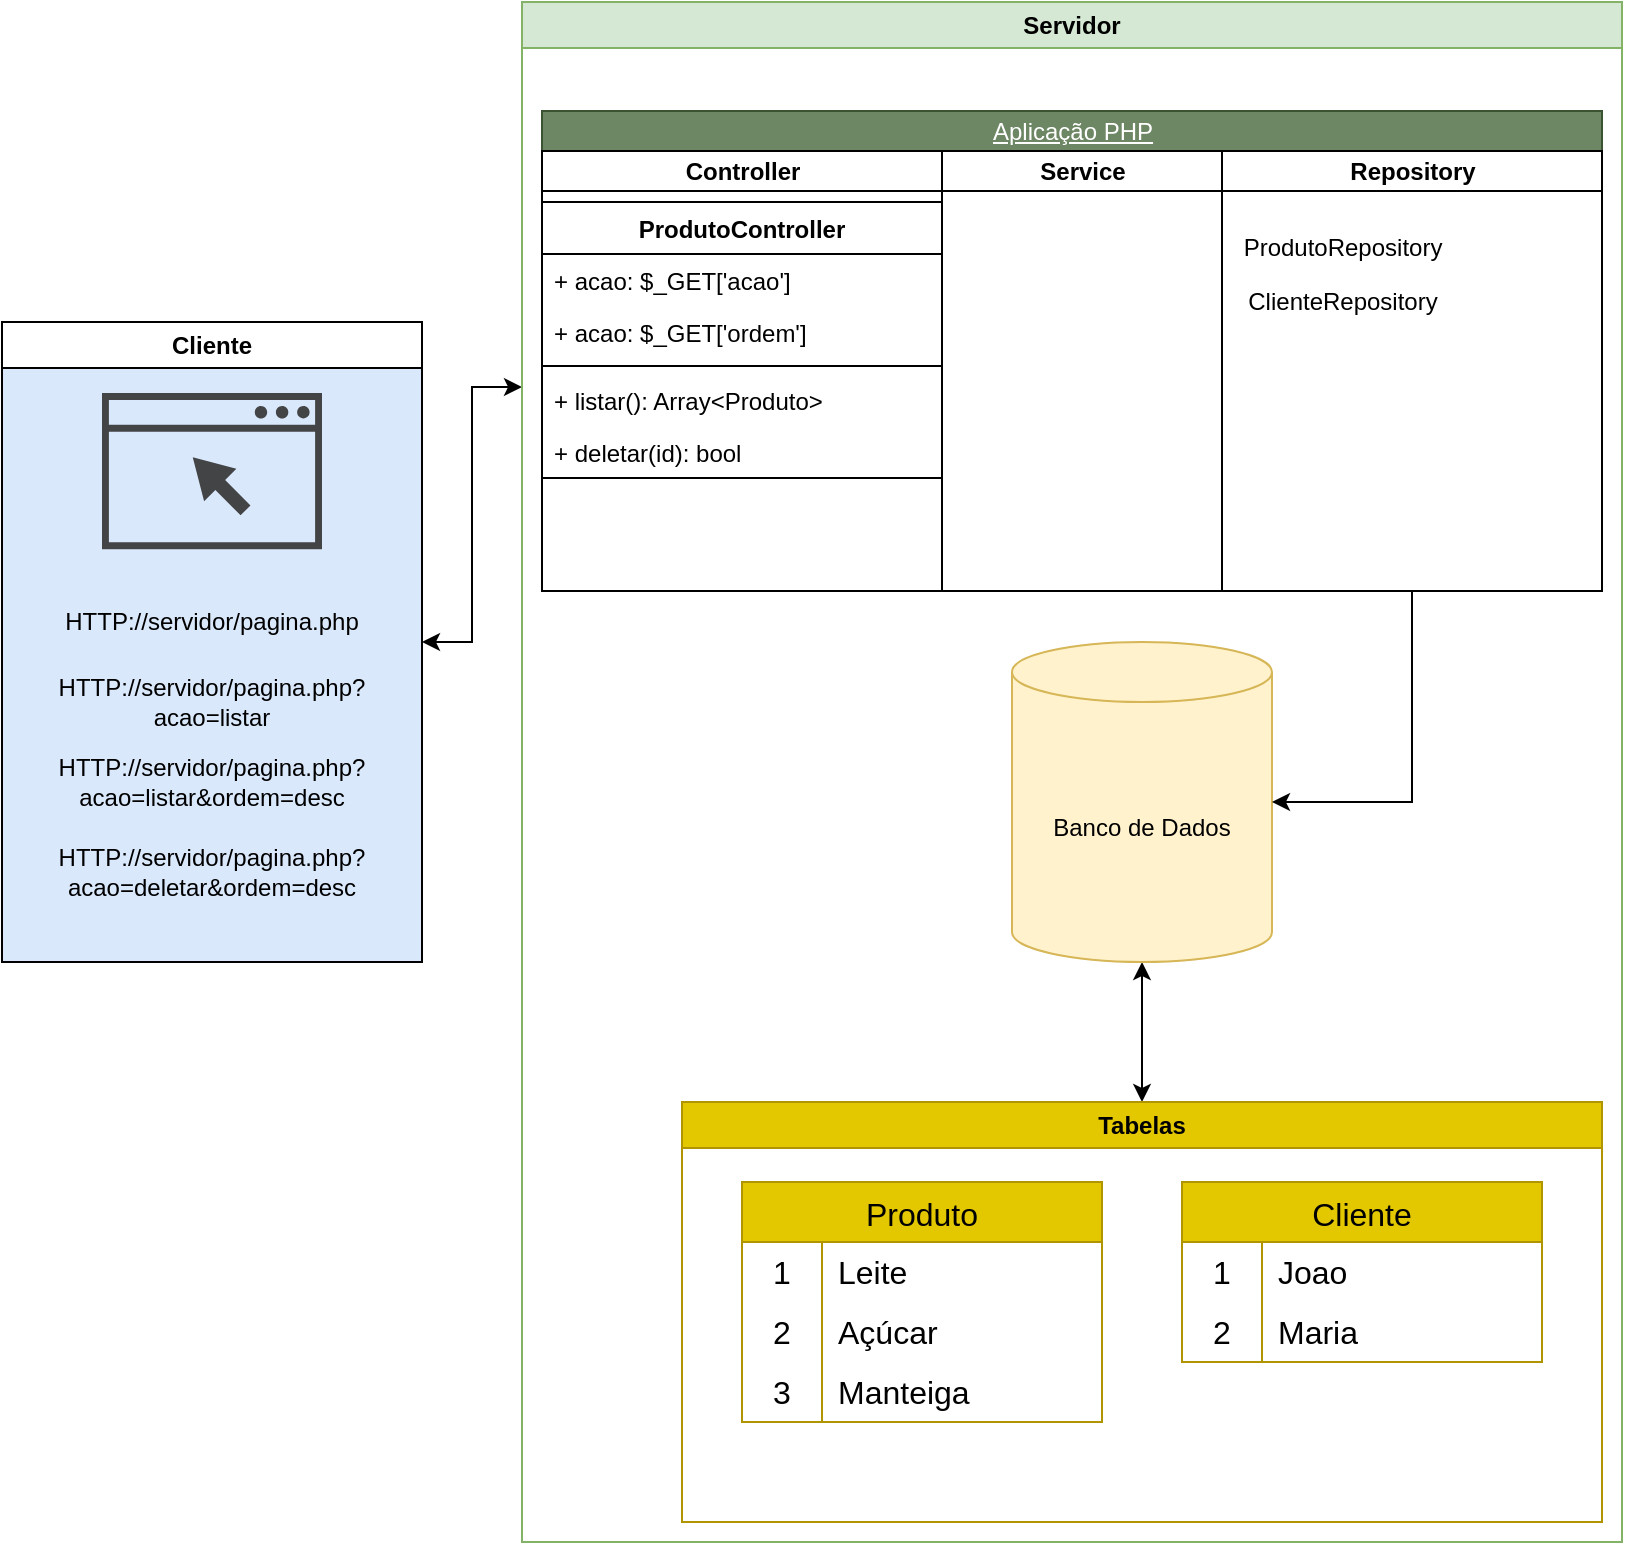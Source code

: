 <mxfile version="24.7.7">
  <diagram name="Página-1" id="OoKtn2yhAHGCvxIaA0fu">
    <mxGraphModel dx="1386" dy="791" grid="1" gridSize="10" guides="1" tooltips="1" connect="1" arrows="1" fold="1" page="1" pageScale="1" pageWidth="827" pageHeight="1169" math="0" shadow="0">
      <root>
        <mxCell id="0" />
        <mxCell id="1" parent="0" />
        <mxCell id="bM5Fr_s31sTt39xccMri-40" style="edgeStyle=orthogonalEdgeStyle;rounded=0;orthogonalLoop=1;jettySize=auto;html=1;entryX=0.5;entryY=0;entryDx=0;entryDy=0;startArrow=classic;startFill=1;" parent="1" source="bM5Fr_s31sTt39xccMri-1" target="bM5Fr_s31sTt39xccMri-38" edge="1">
          <mxGeometry relative="1" as="geometry" />
        </mxCell>
        <mxCell id="bM5Fr_s31sTt39xccMri-1" value="Banco de Dados" style="shape=cylinder3;whiteSpace=wrap;html=1;boundedLbl=1;backgroundOutline=1;size=15;fillColor=#fff2cc;strokeColor=#d6b656;" parent="1" vertex="1">
          <mxGeometry x="515" y="430" width="130" height="160" as="geometry" />
        </mxCell>
        <mxCell id="bM5Fr_s31sTt39xccMri-39" value="" style="group" parent="1" vertex="1" connectable="0">
          <mxGeometry x="350" y="660" width="460" height="210" as="geometry" />
        </mxCell>
        <mxCell id="bM5Fr_s31sTt39xccMri-18" value="Produto" style="shape=table;startSize=30;container=1;collapsible=0;childLayout=tableLayout;fixedRows=1;rowLines=0;fontStyle=0;strokeColor=#B09500;fontSize=16;fillColor=#e3c800;fontColor=#000000;" parent="bM5Fr_s31sTt39xccMri-39" vertex="1">
          <mxGeometry x="30" y="40" width="180" height="120" as="geometry" />
        </mxCell>
        <mxCell id="bM5Fr_s31sTt39xccMri-19" value="" style="shape=tableRow;horizontal=0;startSize=0;swimlaneHead=0;swimlaneBody=0;top=0;left=0;bottom=0;right=0;collapsible=0;dropTarget=0;fillColor=none;points=[[0,0.5],[1,0.5]];portConstraint=eastwest;strokeColor=inherit;fontSize=16;" parent="bM5Fr_s31sTt39xccMri-18" vertex="1">
          <mxGeometry y="30" width="180" height="30" as="geometry" />
        </mxCell>
        <mxCell id="bM5Fr_s31sTt39xccMri-20" value="1" style="shape=partialRectangle;html=1;whiteSpace=wrap;connectable=0;fillColor=none;top=0;left=0;bottom=0;right=0;overflow=hidden;pointerEvents=1;strokeColor=inherit;fontSize=16;" parent="bM5Fr_s31sTt39xccMri-19" vertex="1">
          <mxGeometry width="40" height="30" as="geometry">
            <mxRectangle width="40" height="30" as="alternateBounds" />
          </mxGeometry>
        </mxCell>
        <mxCell id="bM5Fr_s31sTt39xccMri-21" value="Leite" style="shape=partialRectangle;html=1;whiteSpace=wrap;connectable=0;fillColor=none;top=0;left=0;bottom=0;right=0;align=left;spacingLeft=6;overflow=hidden;strokeColor=inherit;fontSize=16;" parent="bM5Fr_s31sTt39xccMri-19" vertex="1">
          <mxGeometry x="40" width="140" height="30" as="geometry">
            <mxRectangle width="140" height="30" as="alternateBounds" />
          </mxGeometry>
        </mxCell>
        <mxCell id="bM5Fr_s31sTt39xccMri-22" value="" style="shape=tableRow;horizontal=0;startSize=0;swimlaneHead=0;swimlaneBody=0;top=0;left=0;bottom=0;right=0;collapsible=0;dropTarget=0;fillColor=none;points=[[0,0.5],[1,0.5]];portConstraint=eastwest;strokeColor=inherit;fontSize=16;" parent="bM5Fr_s31sTt39xccMri-18" vertex="1">
          <mxGeometry y="60" width="180" height="30" as="geometry" />
        </mxCell>
        <mxCell id="bM5Fr_s31sTt39xccMri-23" value="2" style="shape=partialRectangle;html=1;whiteSpace=wrap;connectable=0;fillColor=none;top=0;left=0;bottom=0;right=0;overflow=hidden;strokeColor=inherit;fontSize=16;" parent="bM5Fr_s31sTt39xccMri-22" vertex="1">
          <mxGeometry width="40" height="30" as="geometry">
            <mxRectangle width="40" height="30" as="alternateBounds" />
          </mxGeometry>
        </mxCell>
        <mxCell id="bM5Fr_s31sTt39xccMri-24" value="Açúcar" style="shape=partialRectangle;html=1;whiteSpace=wrap;connectable=0;fillColor=none;top=0;left=0;bottom=0;right=0;align=left;spacingLeft=6;overflow=hidden;strokeColor=inherit;fontSize=16;" parent="bM5Fr_s31sTt39xccMri-22" vertex="1">
          <mxGeometry x="40" width="140" height="30" as="geometry">
            <mxRectangle width="140" height="30" as="alternateBounds" />
          </mxGeometry>
        </mxCell>
        <mxCell id="bM5Fr_s31sTt39xccMri-25" value="" style="shape=tableRow;horizontal=0;startSize=0;swimlaneHead=0;swimlaneBody=0;top=0;left=0;bottom=0;right=0;collapsible=0;dropTarget=0;fillColor=none;points=[[0,0.5],[1,0.5]];portConstraint=eastwest;strokeColor=inherit;fontSize=16;" parent="bM5Fr_s31sTt39xccMri-18" vertex="1">
          <mxGeometry y="90" width="180" height="30" as="geometry" />
        </mxCell>
        <mxCell id="bM5Fr_s31sTt39xccMri-26" value="3" style="shape=partialRectangle;html=1;whiteSpace=wrap;connectable=0;fillColor=none;top=0;left=0;bottom=0;right=0;overflow=hidden;strokeColor=inherit;fontSize=16;" parent="bM5Fr_s31sTt39xccMri-25" vertex="1">
          <mxGeometry width="40" height="30" as="geometry">
            <mxRectangle width="40" height="30" as="alternateBounds" />
          </mxGeometry>
        </mxCell>
        <mxCell id="bM5Fr_s31sTt39xccMri-27" value="Manteiga" style="shape=partialRectangle;html=1;whiteSpace=wrap;connectable=0;fillColor=none;top=0;left=0;bottom=0;right=0;align=left;spacingLeft=6;overflow=hidden;strokeColor=inherit;fontSize=16;" parent="bM5Fr_s31sTt39xccMri-25" vertex="1">
          <mxGeometry x="40" width="140" height="30" as="geometry">
            <mxRectangle width="140" height="30" as="alternateBounds" />
          </mxGeometry>
        </mxCell>
        <mxCell id="bM5Fr_s31sTt39xccMri-28" value="Cliente" style="shape=table;startSize=30;container=1;collapsible=0;childLayout=tableLayout;fixedRows=1;rowLines=0;fontStyle=0;strokeColor=#B09500;fontSize=16;fillColor=#e3c800;fontColor=#000000;" parent="bM5Fr_s31sTt39xccMri-39" vertex="1">
          <mxGeometry x="250" y="40" width="180" height="90" as="geometry" />
        </mxCell>
        <mxCell id="bM5Fr_s31sTt39xccMri-29" value="" style="shape=tableRow;horizontal=0;startSize=0;swimlaneHead=0;swimlaneBody=0;top=0;left=0;bottom=0;right=0;collapsible=0;dropTarget=0;fillColor=none;points=[[0,0.5],[1,0.5]];portConstraint=eastwest;strokeColor=inherit;fontSize=16;" parent="bM5Fr_s31sTt39xccMri-28" vertex="1">
          <mxGeometry y="30" width="180" height="30" as="geometry" />
        </mxCell>
        <mxCell id="bM5Fr_s31sTt39xccMri-30" value="1" style="shape=partialRectangle;html=1;whiteSpace=wrap;connectable=0;fillColor=none;top=0;left=0;bottom=0;right=0;overflow=hidden;pointerEvents=1;strokeColor=inherit;fontSize=16;" parent="bM5Fr_s31sTt39xccMri-29" vertex="1">
          <mxGeometry width="40" height="30" as="geometry">
            <mxRectangle width="40" height="30" as="alternateBounds" />
          </mxGeometry>
        </mxCell>
        <mxCell id="bM5Fr_s31sTt39xccMri-31" value="Joao" style="shape=partialRectangle;html=1;whiteSpace=wrap;connectable=0;fillColor=none;top=0;left=0;bottom=0;right=0;align=left;spacingLeft=6;overflow=hidden;strokeColor=inherit;fontSize=16;" parent="bM5Fr_s31sTt39xccMri-29" vertex="1">
          <mxGeometry x="40" width="140" height="30" as="geometry">
            <mxRectangle width="140" height="30" as="alternateBounds" />
          </mxGeometry>
        </mxCell>
        <mxCell id="bM5Fr_s31sTt39xccMri-32" value="" style="shape=tableRow;horizontal=0;startSize=0;swimlaneHead=0;swimlaneBody=0;top=0;left=0;bottom=0;right=0;collapsible=0;dropTarget=0;fillColor=none;points=[[0,0.5],[1,0.5]];portConstraint=eastwest;strokeColor=inherit;fontSize=16;" parent="bM5Fr_s31sTt39xccMri-28" vertex="1">
          <mxGeometry y="60" width="180" height="30" as="geometry" />
        </mxCell>
        <mxCell id="bM5Fr_s31sTt39xccMri-33" value="2" style="shape=partialRectangle;html=1;whiteSpace=wrap;connectable=0;fillColor=none;top=0;left=0;bottom=0;right=0;overflow=hidden;strokeColor=inherit;fontSize=16;" parent="bM5Fr_s31sTt39xccMri-32" vertex="1">
          <mxGeometry width="40" height="30" as="geometry">
            <mxRectangle width="40" height="30" as="alternateBounds" />
          </mxGeometry>
        </mxCell>
        <mxCell id="bM5Fr_s31sTt39xccMri-34" value="Maria" style="shape=partialRectangle;html=1;whiteSpace=wrap;connectable=0;fillColor=none;top=0;left=0;bottom=0;right=0;align=left;spacingLeft=6;overflow=hidden;strokeColor=inherit;fontSize=16;" parent="bM5Fr_s31sTt39xccMri-32" vertex="1">
          <mxGeometry x="40" width="140" height="30" as="geometry">
            <mxRectangle width="140" height="30" as="alternateBounds" />
          </mxGeometry>
        </mxCell>
        <mxCell id="bM5Fr_s31sTt39xccMri-38" value="Tabelas" style="swimlane;whiteSpace=wrap;html=1;fillColor=#e3c800;fontColor=#000000;strokeColor=#B09500;" parent="bM5Fr_s31sTt39xccMri-39" vertex="1">
          <mxGeometry width="460" height="210" as="geometry" />
        </mxCell>
        <mxCell id="bM5Fr_s31sTt39xccMri-52" style="edgeStyle=orthogonalEdgeStyle;rounded=0;orthogonalLoop=1;jettySize=auto;html=1;entryX=0;entryY=0.25;entryDx=0;entryDy=0;startArrow=classic;startFill=1;" parent="1" source="bM5Fr_s31sTt39xccMri-50" target="bM5Fr_s31sTt39xccMri-51" edge="1">
          <mxGeometry relative="1" as="geometry" />
        </mxCell>
        <mxCell id="bM5Fr_s31sTt39xccMri-51" value="Servidor" style="swimlane;whiteSpace=wrap;html=1;fillColor=#d5e8d4;strokeColor=#82b366;" parent="1" vertex="1">
          <mxGeometry x="270" y="110" width="550" height="770" as="geometry" />
        </mxCell>
        <mxCell id="bM5Fr_s31sTt39xccMri-4" value="Aplicação PHP" style="swimlane;childLayout=stackLayout;resizeParent=1;resizeParentMax=0;startSize=20;html=1;fillColor=#6d8764;fontColor=#ffffff;strokeColor=#3A5431;fontStyle=4" parent="bM5Fr_s31sTt39xccMri-51" vertex="1">
          <mxGeometry x="10" y="54.53" width="530" height="240" as="geometry" />
        </mxCell>
        <mxCell id="bM5Fr_s31sTt39xccMri-5" value="Controller" style="swimlane;startSize=20;html=1;" parent="bM5Fr_s31sTt39xccMri-4" vertex="1">
          <mxGeometry y="20" width="200" height="220" as="geometry" />
        </mxCell>
        <mxCell id="bM5Fr_s31sTt39xccMri-61" value="ProdutoController" style="swimlane;fontStyle=1;align=center;verticalAlign=top;childLayout=stackLayout;horizontal=1;startSize=26;horizontalStack=0;resizeParent=1;resizeParentMax=0;resizeLast=0;collapsible=1;marginBottom=0;whiteSpace=wrap;html=1;" parent="bM5Fr_s31sTt39xccMri-5" vertex="1">
          <mxGeometry y="25.47" width="200" height="138" as="geometry" />
        </mxCell>
        <mxCell id="bM5Fr_s31sTt39xccMri-62" value="+ acao: $_GET[&#39;acao&#39;]" style="text;strokeColor=none;fillColor=none;align=left;verticalAlign=top;spacingLeft=4;spacingRight=4;overflow=hidden;rotatable=0;points=[[0,0.5],[1,0.5]];portConstraint=eastwest;whiteSpace=wrap;html=1;" parent="bM5Fr_s31sTt39xccMri-61" vertex="1">
          <mxGeometry y="26" width="200" height="26" as="geometry" />
        </mxCell>
        <mxCell id="bM5Fr_s31sTt39xccMri-66" value="+ acao: $_GET[&#39;ordem&#39;]" style="text;strokeColor=none;fillColor=none;align=left;verticalAlign=top;spacingLeft=4;spacingRight=4;overflow=hidden;rotatable=0;points=[[0,0.5],[1,0.5]];portConstraint=eastwest;whiteSpace=wrap;html=1;" parent="bM5Fr_s31sTt39xccMri-61" vertex="1">
          <mxGeometry y="52" width="200" height="26" as="geometry" />
        </mxCell>
        <mxCell id="bM5Fr_s31sTt39xccMri-63" value="" style="line;strokeWidth=1;fillColor=none;align=left;verticalAlign=middle;spacingTop=-1;spacingLeft=3;spacingRight=3;rotatable=0;labelPosition=right;points=[];portConstraint=eastwest;strokeColor=inherit;" parent="bM5Fr_s31sTt39xccMri-61" vertex="1">
          <mxGeometry y="78" width="200" height="8" as="geometry" />
        </mxCell>
        <mxCell id="bM5Fr_s31sTt39xccMri-64" value="+ listar(): Array&amp;lt;Produto&amp;gt;" style="text;strokeColor=none;fillColor=none;align=left;verticalAlign=top;spacingLeft=4;spacingRight=4;overflow=hidden;rotatable=0;points=[[0,0.5],[1,0.5]];portConstraint=eastwest;whiteSpace=wrap;html=1;" parent="bM5Fr_s31sTt39xccMri-61" vertex="1">
          <mxGeometry y="86" width="200" height="26" as="geometry" />
        </mxCell>
        <mxCell id="bM5Fr_s31sTt39xccMri-67" value="+ deletar(id): bool" style="text;strokeColor=none;fillColor=none;align=left;verticalAlign=top;spacingLeft=4;spacingRight=4;overflow=hidden;rotatable=0;points=[[0,0.5],[1,0.5]];portConstraint=eastwest;whiteSpace=wrap;html=1;" parent="bM5Fr_s31sTt39xccMri-61" vertex="1">
          <mxGeometry y="112" width="200" height="26" as="geometry" />
        </mxCell>
        <mxCell id="bM5Fr_s31sTt39xccMri-6" value="Service" style="swimlane;startSize=20;html=1;" parent="bM5Fr_s31sTt39xccMri-4" vertex="1">
          <mxGeometry x="200" y="20" width="140" height="220" as="geometry" />
        </mxCell>
        <mxCell id="bM5Fr_s31sTt39xccMri-7" value="Repository" style="swimlane;startSize=20;html=1;" parent="bM5Fr_s31sTt39xccMri-4" vertex="1">
          <mxGeometry x="340" y="20" width="190" height="220" as="geometry" />
        </mxCell>
        <mxCell id="bM5Fr_s31sTt39xccMri-15" value="ProdutoRepository" style="text;html=1;align=center;verticalAlign=middle;resizable=0;points=[];autosize=1;strokeColor=none;fillColor=none;" parent="bM5Fr_s31sTt39xccMri-7" vertex="1">
          <mxGeometry y="33.58" width="120" height="30" as="geometry" />
        </mxCell>
        <mxCell id="bM5Fr_s31sTt39xccMri-16" value="ClienteRepository" style="text;html=1;align=center;verticalAlign=middle;resizable=0;points=[];autosize=1;strokeColor=none;fillColor=none;" parent="bM5Fr_s31sTt39xccMri-7" vertex="1">
          <mxGeometry y="60" width="120" height="30" as="geometry" />
        </mxCell>
        <mxCell id="bM5Fr_s31sTt39xccMri-53" value="" style="group;fillColor=#dae8fc;strokeColor=#6c8ebf;" parent="1" vertex="1" connectable="0">
          <mxGeometry x="10" y="270" width="210" height="320" as="geometry" />
        </mxCell>
        <mxCell id="bM5Fr_s31sTt39xccMri-8" value="" style="sketch=0;pointerEvents=1;shadow=0;dashed=0;html=1;strokeColor=none;fillColor=#434445;aspect=fixed;labelPosition=center;verticalLabelPosition=bottom;verticalAlign=top;align=center;outlineConnect=0;shape=mxgraph.vvd.web_browser;" parent="bM5Fr_s31sTt39xccMri-53" vertex="1">
          <mxGeometry x="50" y="35.48" width="110" height="78.1" as="geometry" />
        </mxCell>
        <mxCell id="bM5Fr_s31sTt39xccMri-9" value="HTTP://servidor/pagina.php" style="text;html=1;align=center;verticalAlign=middle;whiteSpace=wrap;rounded=0;" parent="bM5Fr_s31sTt39xccMri-53" vertex="1">
          <mxGeometry x="75" y="134.53" width="60" height="30" as="geometry" />
        </mxCell>
        <mxCell id="bM5Fr_s31sTt39xccMri-10" value="HTTP://servidor/pagina.php?acao=listar" style="text;html=1;align=center;verticalAlign=middle;whiteSpace=wrap;rounded=0;" parent="bM5Fr_s31sTt39xccMri-53" vertex="1">
          <mxGeometry x="75" y="174.53" width="60" height="30" as="geometry" />
        </mxCell>
        <mxCell id="bM5Fr_s31sTt39xccMri-12" value="HTTP://servidor/pagina.php?acao=listar&amp;amp;ordem=desc" style="text;html=1;align=center;verticalAlign=middle;whiteSpace=wrap;rounded=0;" parent="bM5Fr_s31sTt39xccMri-53" vertex="1">
          <mxGeometry x="75" y="214.53" width="60" height="30" as="geometry" />
        </mxCell>
        <mxCell id="bM5Fr_s31sTt39xccMri-17" value="HTTP://servidor/pagina.php?acao=deletar&amp;amp;ordem=desc" style="text;html=1;align=center;verticalAlign=middle;whiteSpace=wrap;rounded=0;" parent="bM5Fr_s31sTt39xccMri-53" vertex="1">
          <mxGeometry x="75" y="260" width="60" height="30" as="geometry" />
        </mxCell>
        <mxCell id="bM5Fr_s31sTt39xccMri-50" value="Cliente" style="swimlane;whiteSpace=wrap;html=1;" parent="bM5Fr_s31sTt39xccMri-53" vertex="1">
          <mxGeometry width="210" height="320" as="geometry" />
        </mxCell>
        <mxCell id="bM5Fr_s31sTt39xccMri-68" style="edgeStyle=orthogonalEdgeStyle;rounded=0;orthogonalLoop=1;jettySize=auto;html=1;exitX=0.5;exitY=1;exitDx=0;exitDy=0;entryX=1;entryY=0.5;entryDx=0;entryDy=0;entryPerimeter=0;" parent="1" source="bM5Fr_s31sTt39xccMri-7" target="bM5Fr_s31sTt39xccMri-1" edge="1">
          <mxGeometry relative="1" as="geometry" />
        </mxCell>
      </root>
    </mxGraphModel>
  </diagram>
</mxfile>
